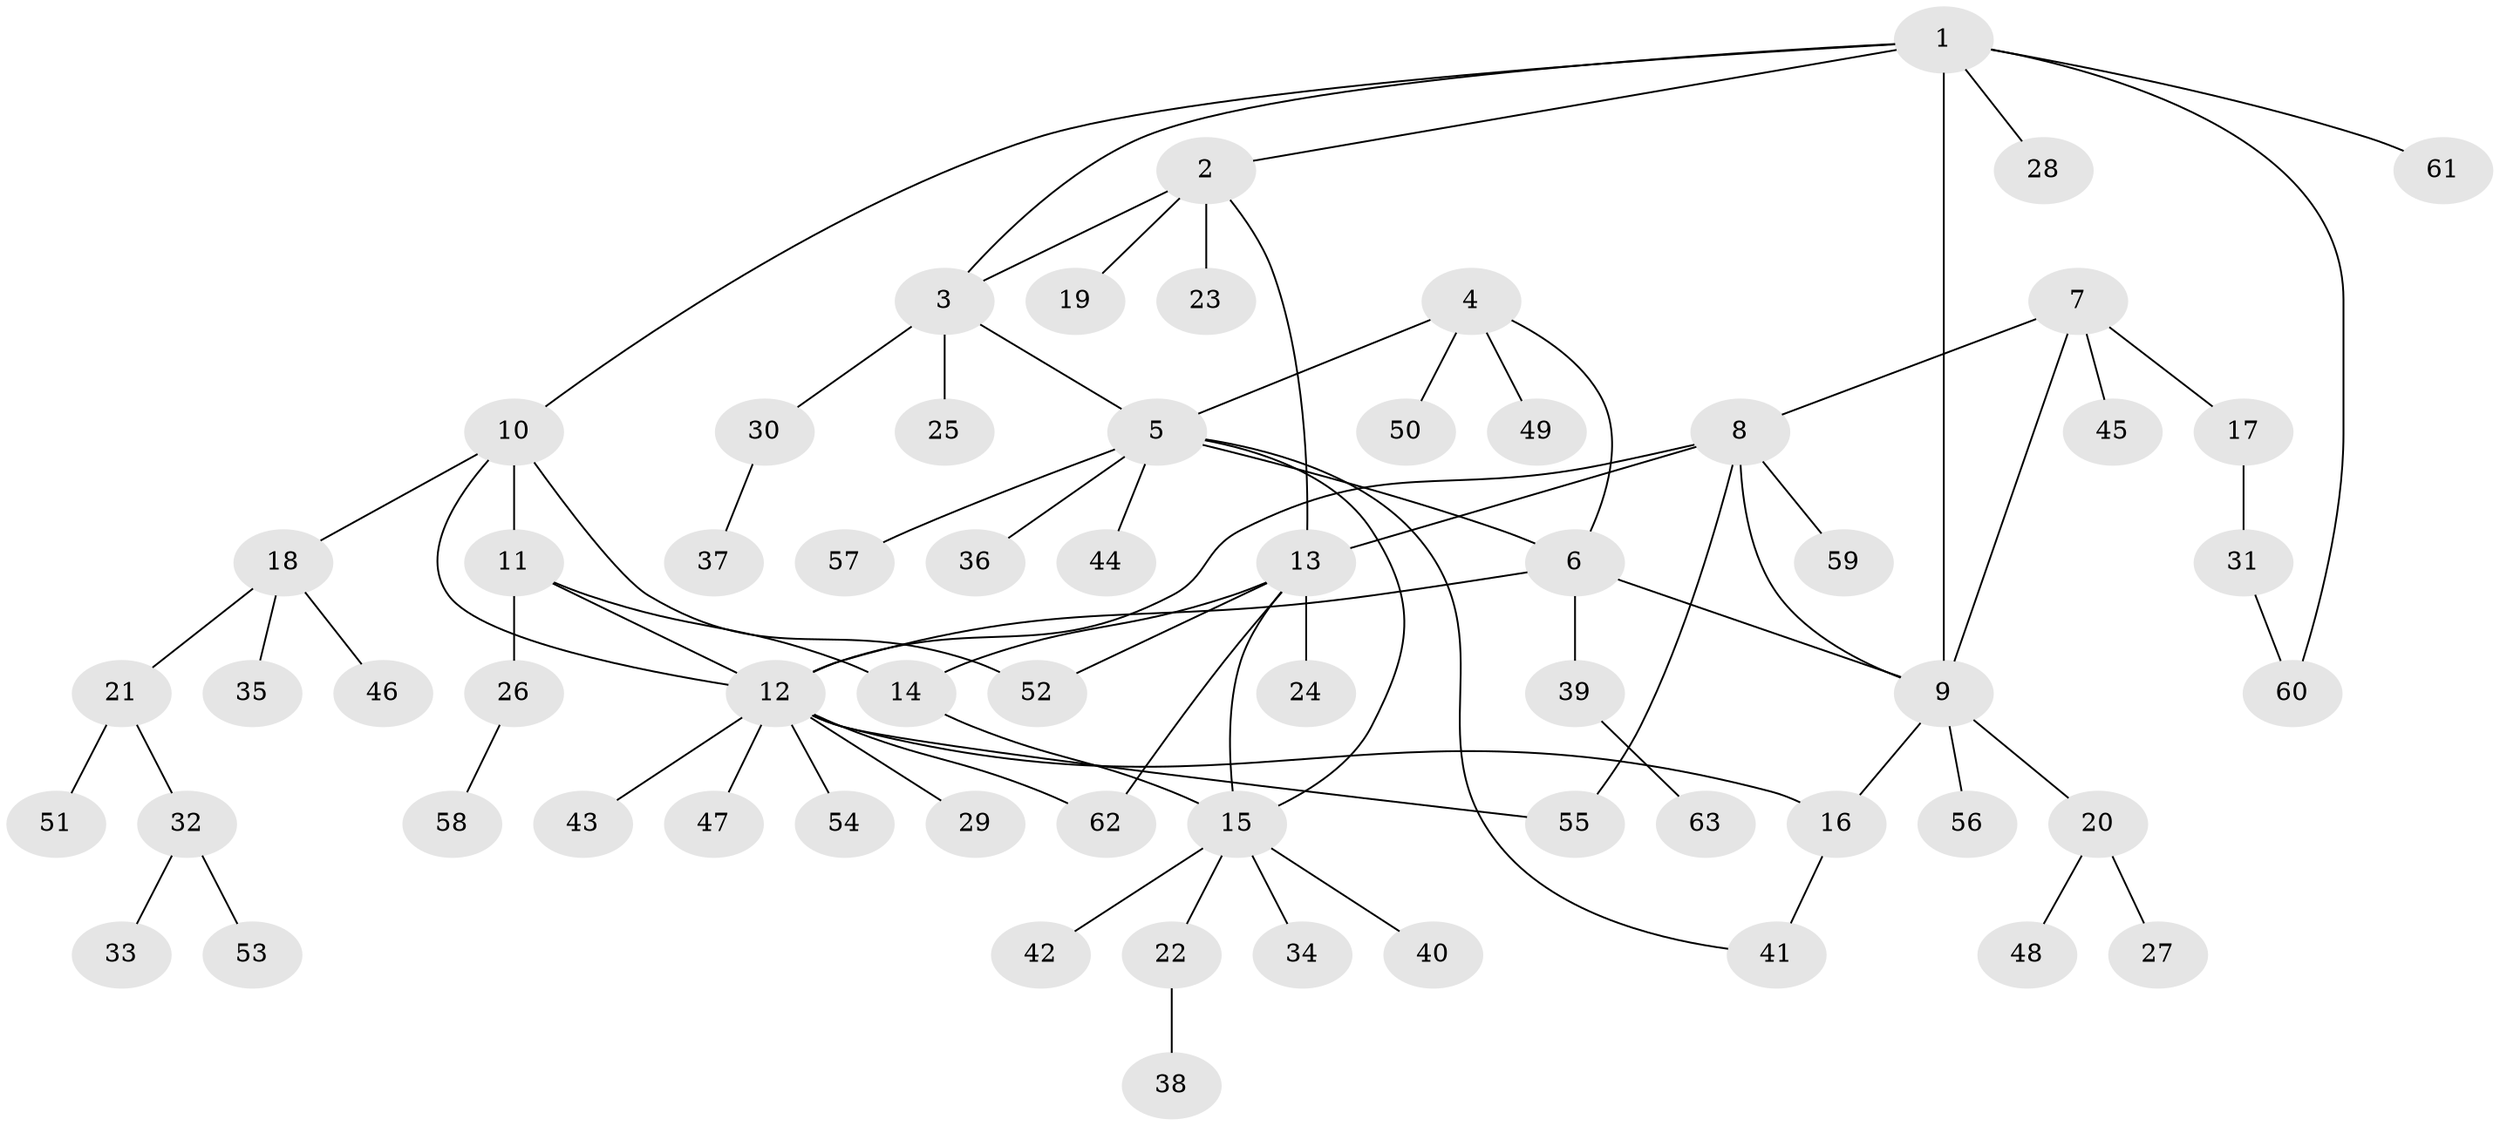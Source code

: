 // coarse degree distribution, {9: 0.045454545454545456, 3: 0.06818181818181818, 4: 0.045454545454545456, 8: 0.022727272727272728, 5: 0.045454545454545456, 10: 0.022727272727272728, 7: 0.045454545454545456, 2: 0.13636363636363635, 1: 0.5681818181818182}
// Generated by graph-tools (version 1.1) at 2025/42/03/06/25 10:42:14]
// undirected, 63 vertices, 79 edges
graph export_dot {
graph [start="1"]
  node [color=gray90,style=filled];
  1;
  2;
  3;
  4;
  5;
  6;
  7;
  8;
  9;
  10;
  11;
  12;
  13;
  14;
  15;
  16;
  17;
  18;
  19;
  20;
  21;
  22;
  23;
  24;
  25;
  26;
  27;
  28;
  29;
  30;
  31;
  32;
  33;
  34;
  35;
  36;
  37;
  38;
  39;
  40;
  41;
  42;
  43;
  44;
  45;
  46;
  47;
  48;
  49;
  50;
  51;
  52;
  53;
  54;
  55;
  56;
  57;
  58;
  59;
  60;
  61;
  62;
  63;
  1 -- 2;
  1 -- 3;
  1 -- 9;
  1 -- 10;
  1 -- 28;
  1 -- 60;
  1 -- 61;
  2 -- 3;
  2 -- 13;
  2 -- 19;
  2 -- 23;
  3 -- 5;
  3 -- 25;
  3 -- 30;
  4 -- 5;
  4 -- 6;
  4 -- 49;
  4 -- 50;
  5 -- 6;
  5 -- 15;
  5 -- 36;
  5 -- 41;
  5 -- 44;
  5 -- 57;
  6 -- 9;
  6 -- 12;
  6 -- 39;
  7 -- 8;
  7 -- 9;
  7 -- 17;
  7 -- 45;
  8 -- 9;
  8 -- 12;
  8 -- 13;
  8 -- 55;
  8 -- 59;
  9 -- 16;
  9 -- 20;
  9 -- 56;
  10 -- 11;
  10 -- 12;
  10 -- 18;
  10 -- 52;
  11 -- 12;
  11 -- 14;
  11 -- 26;
  12 -- 16;
  12 -- 29;
  12 -- 43;
  12 -- 47;
  12 -- 54;
  12 -- 55;
  12 -- 62;
  13 -- 14;
  13 -- 15;
  13 -- 24;
  13 -- 52;
  13 -- 62;
  14 -- 15;
  15 -- 22;
  15 -- 34;
  15 -- 40;
  15 -- 42;
  16 -- 41;
  17 -- 31;
  18 -- 21;
  18 -- 35;
  18 -- 46;
  20 -- 27;
  20 -- 48;
  21 -- 32;
  21 -- 51;
  22 -- 38;
  26 -- 58;
  30 -- 37;
  31 -- 60;
  32 -- 33;
  32 -- 53;
  39 -- 63;
}
